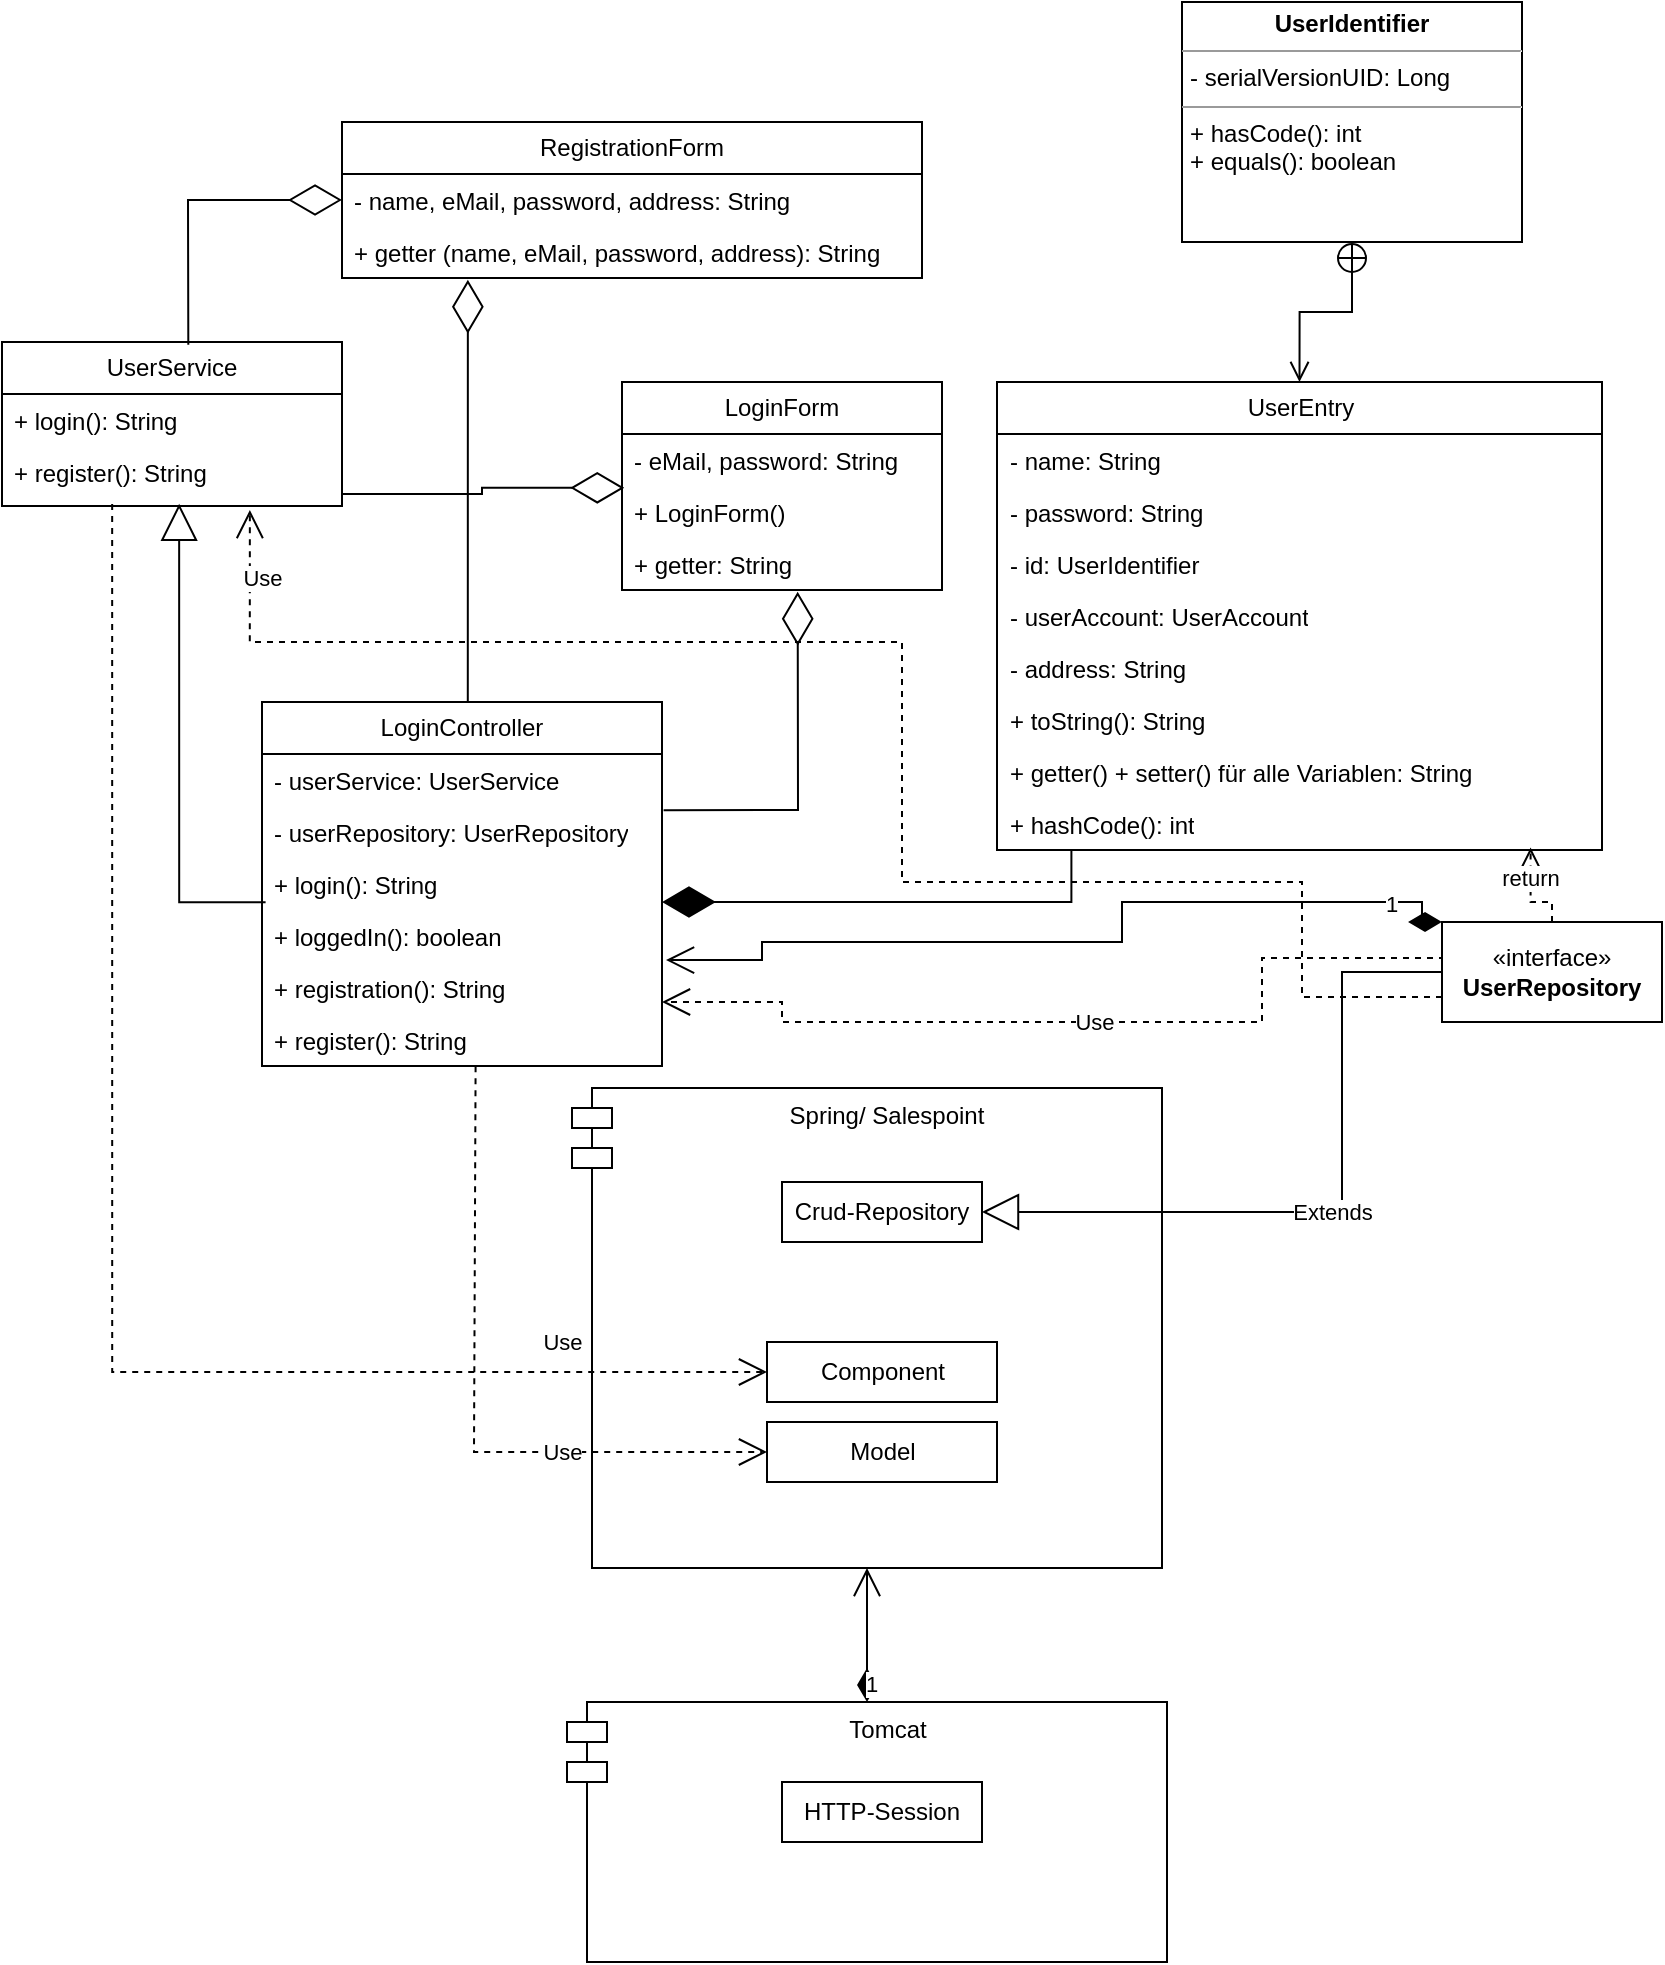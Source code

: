 <mxfile version="24.4.4" type="device">
  <diagram id="JAHGgCoPbndzk0y3IivD" name="Page-1">
    <mxGraphModel dx="1434" dy="754" grid="1" gridSize="10" guides="1" tooltips="1" connect="1" arrows="1" fold="1" page="1" pageScale="1" pageWidth="850" pageHeight="1100" math="0" shadow="0">
      <root>
        <mxCell id="0" />
        <mxCell id="1" parent="0" />
        <mxCell id="6" value="Spring/ Salespoint" style="shape=module;align=left;spacingLeft=20;align=center;verticalAlign=top;whiteSpace=wrap;html=1;" parent="1" vertex="1">
          <mxGeometry x="295" y="663" width="295" height="240" as="geometry" />
        </mxCell>
        <mxCell id="7" value="Crud-Repository" style="html=1;whiteSpace=wrap;" parent="1" vertex="1">
          <mxGeometry x="400" y="710" width="100" height="30" as="geometry" />
        </mxCell>
        <mxCell id="11" value="Tomcat" style="shape=module;align=left;spacingLeft=20;align=center;verticalAlign=top;whiteSpace=wrap;html=1;" parent="1" vertex="1">
          <mxGeometry x="292.5" y="970" width="300" height="130" as="geometry" />
        </mxCell>
        <mxCell id="12" value="HTTP-Session" style="html=1;whiteSpace=wrap;" parent="1" vertex="1">
          <mxGeometry x="400" y="1010" width="100" height="30" as="geometry" />
        </mxCell>
        <mxCell id="18" value="1" style="endArrow=open;html=1;endSize=12;startArrow=diamondThin;startSize=14;startFill=1;edgeStyle=orthogonalEdgeStyle;align=left;verticalAlign=bottom;rounded=0;exitX=0.5;exitY=0;exitDx=0;exitDy=0;entryX=0.5;entryY=1;entryDx=0;entryDy=0;" parent="1" source="11" target="6" edge="1">
          <mxGeometry x="-1" y="3" relative="1" as="geometry">
            <mxPoint x="230" y="940" as="sourcePoint" />
            <mxPoint x="300" y="880" as="targetPoint" />
          </mxGeometry>
        </mxCell>
        <mxCell id="20" value="Component" style="html=1;whiteSpace=wrap;" parent="1" vertex="1">
          <mxGeometry x="392.5" y="790" width="115" height="30" as="geometry" />
        </mxCell>
        <mxCell id="21" value="Model" style="html=1;whiteSpace=wrap;" parent="1" vertex="1">
          <mxGeometry x="392.5" y="830" width="115" height="30" as="geometry" />
        </mxCell>
        <mxCell id="22" value="«interface»&lt;br&gt;&lt;b&gt;UserRepository&lt;/b&gt;" style="html=1;whiteSpace=wrap;" parent="1" vertex="1">
          <mxGeometry x="730" y="580" width="110" height="50" as="geometry" />
        </mxCell>
        <mxCell id="23" value="Extends" style="endArrow=block;endSize=16;endFill=0;html=1;rounded=0;exitX=0;exitY=0.5;exitDx=0;exitDy=0;entryX=1;entryY=0.5;entryDx=0;entryDy=0;" parent="1" source="22" target="7" edge="1">
          <mxGeometry width="160" relative="1" as="geometry">
            <mxPoint x="670" y="600" as="sourcePoint" />
            <mxPoint x="660" y="780" as="targetPoint" />
            <Array as="points">
              <mxPoint x="680" y="605" />
              <mxPoint x="680" y="725" />
            </Array>
          </mxGeometry>
        </mxCell>
        <mxCell id="25" value="LoginController" style="swimlane;fontStyle=0;childLayout=stackLayout;horizontal=1;startSize=26;fillColor=none;horizontalStack=0;resizeParent=1;resizeParentMax=0;resizeLast=0;collapsible=1;marginBottom=0;whiteSpace=wrap;html=1;" parent="1" vertex="1">
          <mxGeometry x="140" y="470" width="200" height="182" as="geometry" />
        </mxCell>
        <mxCell id="26" value="- userService: UserService" style="text;strokeColor=none;fillColor=none;align=left;verticalAlign=top;spacingLeft=4;spacingRight=4;overflow=hidden;rotatable=0;points=[[0,0.5],[1,0.5]];portConstraint=eastwest;whiteSpace=wrap;html=1;" parent="25" vertex="1">
          <mxGeometry y="26" width="200" height="26" as="geometry" />
        </mxCell>
        <mxCell id="80" value="- userRepository: UserRepository" style="text;strokeColor=none;fillColor=none;align=left;verticalAlign=top;spacingLeft=4;spacingRight=4;overflow=hidden;rotatable=0;points=[[0,0.5],[1,0.5]];portConstraint=eastwest;whiteSpace=wrap;html=1;" parent="25" vertex="1">
          <mxGeometry y="52" width="200" height="26" as="geometry" />
        </mxCell>
        <mxCell id="27" value="+ login(): String" style="text;strokeColor=none;fillColor=none;align=left;verticalAlign=top;spacingLeft=4;spacingRight=4;overflow=hidden;rotatable=0;points=[[0,0.5],[1,0.5]];portConstraint=eastwest;whiteSpace=wrap;html=1;" parent="25" vertex="1">
          <mxGeometry y="78" width="200" height="26" as="geometry" />
        </mxCell>
        <mxCell id="28" value="+ loggedIn(): boolean" style="text;strokeColor=none;fillColor=none;align=left;verticalAlign=top;spacingLeft=4;spacingRight=4;overflow=hidden;rotatable=0;points=[[0,0.5],[1,0.5]];portConstraint=eastwest;whiteSpace=wrap;html=1;" parent="25" vertex="1">
          <mxGeometry y="104" width="200" height="26" as="geometry" />
        </mxCell>
        <mxCell id="62" value="+ registration(): String" style="text;strokeColor=none;fillColor=none;align=left;verticalAlign=top;spacingLeft=4;spacingRight=4;overflow=hidden;rotatable=0;points=[[0,0.5],[1,0.5]];portConstraint=eastwest;whiteSpace=wrap;html=1;" parent="25" vertex="1">
          <mxGeometry y="130" width="200" height="26" as="geometry" />
        </mxCell>
        <mxCell id="71" value="+ register(): String" style="text;strokeColor=none;fillColor=none;align=left;verticalAlign=top;spacingLeft=4;spacingRight=4;overflow=hidden;rotatable=0;points=[[0,0.5],[1,0.5]];portConstraint=eastwest;whiteSpace=wrap;html=1;" parent="25" vertex="1">
          <mxGeometry y="156" width="200" height="26" as="geometry" />
        </mxCell>
        <mxCell id="29" value="UserEntry" style="swimlane;fontStyle=0;childLayout=stackLayout;horizontal=1;startSize=26;fillColor=none;horizontalStack=0;resizeParent=1;resizeParentMax=0;resizeLast=0;collapsible=1;marginBottom=0;whiteSpace=wrap;html=1;" parent="1" vertex="1">
          <mxGeometry x="507.5" y="310" width="302.5" height="234" as="geometry" />
        </mxCell>
        <mxCell id="31" value="- name: String" style="text;strokeColor=none;fillColor=none;align=left;verticalAlign=top;spacingLeft=4;spacingRight=4;overflow=hidden;rotatable=0;points=[[0,0.5],[1,0.5]];portConstraint=eastwest;whiteSpace=wrap;html=1;" parent="29" vertex="1">
          <mxGeometry y="26" width="302.5" height="26" as="geometry" />
        </mxCell>
        <mxCell id="34" value="- password: String" style="text;strokeColor=none;fillColor=none;align=left;verticalAlign=top;spacingLeft=4;spacingRight=4;overflow=hidden;rotatable=0;points=[[0,0.5],[1,0.5]];portConstraint=eastwest;whiteSpace=wrap;html=1;" parent="29" vertex="1">
          <mxGeometry y="52" width="302.5" height="26" as="geometry" />
        </mxCell>
        <mxCell id="35" value="- id: UserIdentifier" style="text;strokeColor=none;fillColor=none;align=left;verticalAlign=top;spacingLeft=4;spacingRight=4;overflow=hidden;rotatable=0;points=[[0,0.5],[1,0.5]];portConstraint=eastwest;whiteSpace=wrap;html=1;" parent="29" vertex="1">
          <mxGeometry y="78" width="302.5" height="26" as="geometry" />
        </mxCell>
        <mxCell id="82" value="- userAccount: UserAccount" style="text;strokeColor=none;fillColor=none;align=left;verticalAlign=top;spacingLeft=4;spacingRight=4;overflow=hidden;rotatable=0;points=[[0,0.5],[1,0.5]];portConstraint=eastwest;whiteSpace=wrap;html=1;" parent="29" vertex="1">
          <mxGeometry y="104" width="302.5" height="26" as="geometry" />
        </mxCell>
        <mxCell id="36" value="- address: String" style="text;strokeColor=none;fillColor=none;align=left;verticalAlign=top;spacingLeft=4;spacingRight=4;overflow=hidden;rotatable=0;points=[[0,0.5],[1,0.5]];portConstraint=eastwest;whiteSpace=wrap;html=1;" parent="29" vertex="1">
          <mxGeometry y="130" width="302.5" height="26" as="geometry" />
        </mxCell>
        <mxCell id="30" value="+ toString(): String" style="text;strokeColor=none;fillColor=none;align=left;verticalAlign=top;spacingLeft=4;spacingRight=4;overflow=hidden;rotatable=0;points=[[0,0.5],[1,0.5]];portConstraint=eastwest;whiteSpace=wrap;html=1;" parent="29" vertex="1">
          <mxGeometry y="156" width="302.5" height="26" as="geometry" />
        </mxCell>
        <mxCell id="32" value="+ getter() + setter() für alle Variablen: String" style="text;strokeColor=none;fillColor=none;align=left;verticalAlign=top;spacingLeft=4;spacingRight=4;overflow=hidden;rotatable=0;points=[[0,0.5],[1,0.5]];portConstraint=eastwest;whiteSpace=wrap;html=1;" parent="29" vertex="1">
          <mxGeometry y="182" width="302.5" height="26" as="geometry" />
        </mxCell>
        <mxCell id="33" value="+ hashCode(): int" style="text;strokeColor=none;fillColor=none;align=left;verticalAlign=top;spacingLeft=4;spacingRight=4;overflow=hidden;rotatable=0;points=[[0,0.5],[1,0.5]];portConstraint=eastwest;whiteSpace=wrap;html=1;" parent="29" vertex="1">
          <mxGeometry y="208" width="302.5" height="26" as="geometry" />
        </mxCell>
        <mxCell id="39" value="" style="endArrow=diamondThin;endFill=1;endSize=24;html=1;rounded=0;exitX=0.123;exitY=0.991;exitDx=0;exitDy=0;exitPerimeter=0;edgeStyle=orthogonalEdgeStyle;" parent="1" source="33" edge="1">
          <mxGeometry width="160" relative="1" as="geometry">
            <mxPoint x="340" y="560" as="sourcePoint" />
            <mxPoint x="340" y="570" as="targetPoint" />
            <Array as="points">
              <mxPoint x="545" y="570" />
            </Array>
          </mxGeometry>
        </mxCell>
        <mxCell id="40" value="" style="endArrow=block;endSize=16;endFill=0;html=1;rounded=0;entryX=0.521;entryY=0.962;entryDx=0;entryDy=0;exitX=0.009;exitY=0.85;exitDx=0;exitDy=0;entryPerimeter=0;exitPerimeter=0;edgeStyle=orthogonalEdgeStyle;" parent="1" source="27" target="46" edge="1">
          <mxGeometry width="160" relative="1" as="geometry">
            <mxPoint x="390" y="440" as="sourcePoint" />
            <mxPoint x="200" y="400" as="targetPoint" />
            <Array as="points">
              <mxPoint x="99" y="570" />
            </Array>
          </mxGeometry>
        </mxCell>
        <mxCell id="41" value="UserService" style="swimlane;fontStyle=0;childLayout=stackLayout;horizontal=1;startSize=26;fillColor=none;horizontalStack=0;resizeParent=1;resizeParentMax=0;resizeLast=0;collapsible=1;marginBottom=0;whiteSpace=wrap;html=1;" parent="1" vertex="1">
          <mxGeometry x="10" y="290" width="170" height="82" as="geometry" />
        </mxCell>
        <mxCell id="43" value="+ login(): String" style="text;strokeColor=none;fillColor=none;align=left;verticalAlign=top;spacingLeft=4;spacingRight=4;overflow=hidden;rotatable=0;points=[[0,0.5],[1,0.5]];portConstraint=eastwest;whiteSpace=wrap;html=1;" parent="41" vertex="1">
          <mxGeometry y="26" width="170" height="26" as="geometry" />
        </mxCell>
        <mxCell id="46" value="+ register(): String" style="text;strokeColor=none;fillColor=none;align=left;verticalAlign=top;spacingLeft=4;spacingRight=4;overflow=hidden;rotatable=0;points=[[0,0.5],[1,0.5]];portConstraint=eastwest;whiteSpace=wrap;html=1;" parent="41" vertex="1">
          <mxGeometry y="52" width="170" height="30" as="geometry" />
        </mxCell>
        <mxCell id="45" value="Use" style="endArrow=open;endSize=12;dashed=1;html=1;rounded=0;exitX=0.534;exitY=1.004;exitDx=0;exitDy=0;exitPerimeter=0;entryX=0;entryY=0.5;entryDx=0;entryDy=0;" parent="1" source="71" target="21" edge="1">
          <mxGeometry x="0.396" width="160" relative="1" as="geometry">
            <mxPoint x="250" y="770" as="sourcePoint" />
            <mxPoint x="410" y="770" as="targetPoint" />
            <Array as="points">
              <mxPoint x="246" y="845" />
            </Array>
            <mxPoint as="offset" />
          </mxGeometry>
        </mxCell>
        <mxCell id="47" value="Use" style="endArrow=open;endSize=12;dashed=1;html=1;rounded=0;entryX=0;entryY=0.5;entryDx=0;entryDy=0;exitX=0.324;exitY=0.967;exitDx=0;exitDy=0;exitPerimeter=0;edgeStyle=orthogonalEdgeStyle;" parent="1" target="20" edge="1" source="46">
          <mxGeometry x="0.731" y="15" width="160" relative="1" as="geometry">
            <mxPoint x="70" y="400" as="sourcePoint" />
            <mxPoint x="280" y="670" as="targetPoint" />
            <mxPoint as="offset" />
          </mxGeometry>
        </mxCell>
        <mxCell id="48" value="RegistrationForm" style="swimlane;fontStyle=0;childLayout=stackLayout;horizontal=1;startSize=26;fillColor=none;horizontalStack=0;resizeParent=1;resizeParentMax=0;resizeLast=0;collapsible=1;marginBottom=0;whiteSpace=wrap;html=1;" parent="1" vertex="1">
          <mxGeometry x="180" y="180" width="290" height="78" as="geometry" />
        </mxCell>
        <mxCell id="50" value="- name, eMail, password, address: String" style="text;strokeColor=none;fillColor=none;align=left;verticalAlign=top;spacingLeft=4;spacingRight=4;overflow=hidden;rotatable=0;points=[[0,0.5],[1,0.5]];portConstraint=eastwest;whiteSpace=wrap;html=1;" parent="48" vertex="1">
          <mxGeometry y="26" width="290" height="26" as="geometry" />
        </mxCell>
        <mxCell id="72" value="+ getter (name, eMail, password, address): String" style="text;strokeColor=none;fillColor=none;align=left;verticalAlign=top;spacingLeft=4;spacingRight=4;overflow=hidden;rotatable=0;points=[[0,0.5],[1,0.5]];portConstraint=eastwest;whiteSpace=wrap;html=1;" parent="48" vertex="1">
          <mxGeometry y="52" width="290" height="26" as="geometry" />
        </mxCell>
        <mxCell id="53" value="LoginForm" style="swimlane;fontStyle=0;childLayout=stackLayout;horizontal=1;startSize=26;fillColor=none;horizontalStack=0;resizeParent=1;resizeParentMax=0;resizeLast=0;collapsible=1;marginBottom=0;whiteSpace=wrap;html=1;" parent="1" vertex="1">
          <mxGeometry x="320" y="310" width="160" height="104" as="geometry" />
        </mxCell>
        <mxCell id="55" value="- eMail, password: String" style="text;strokeColor=none;fillColor=none;align=left;verticalAlign=top;spacingLeft=4;spacingRight=4;overflow=hidden;rotatable=0;points=[[0,0.5],[1,0.5]];portConstraint=eastwest;whiteSpace=wrap;html=1;" parent="53" vertex="1">
          <mxGeometry y="26" width="160" height="26" as="geometry" />
        </mxCell>
        <mxCell id="56" value="+ LoginForm()" style="text;strokeColor=none;fillColor=none;align=left;verticalAlign=top;spacingLeft=4;spacingRight=4;overflow=hidden;rotatable=0;points=[[0,0.5],[1,0.5]];portConstraint=eastwest;whiteSpace=wrap;html=1;" parent="53" vertex="1">
          <mxGeometry y="52" width="160" height="26" as="geometry" />
        </mxCell>
        <mxCell id="63" value="+ getter: String" style="text;strokeColor=none;fillColor=none;align=left;verticalAlign=top;spacingLeft=4;spacingRight=4;overflow=hidden;rotatable=0;points=[[0,0.5],[1,0.5]];portConstraint=eastwest;whiteSpace=wrap;html=1;" parent="53" vertex="1">
          <mxGeometry y="78" width="160" height="26" as="geometry" />
        </mxCell>
        <mxCell id="58" value="" style="endArrow=diamondThin;endFill=0;endSize=24;html=1;rounded=0;exitX=0.5;exitY=0;exitDx=0;exitDy=0;entryX=0.217;entryY=1.034;entryDx=0;entryDy=0;entryPerimeter=0;edgeStyle=orthogonalEdgeStyle;" parent="1" source="25" edge="1">
          <mxGeometry width="160" relative="1" as="geometry">
            <mxPoint x="280" y="420" as="sourcePoint" />
            <mxPoint x="242.93" y="258.884" as="targetPoint" />
            <Array as="points">
              <mxPoint x="243" y="470" />
            </Array>
          </mxGeometry>
        </mxCell>
        <mxCell id="59" value="" style="endArrow=diamondThin;endFill=0;endSize=24;html=1;rounded=0;exitX=1.004;exitY=0.081;exitDx=0;exitDy=0;exitPerimeter=0;entryX=0.549;entryY=1.034;entryDx=0;entryDy=0;entryPerimeter=0;" parent="1" source="80" target="63" edge="1">
          <mxGeometry width="160" relative="1" as="geometry">
            <mxPoint x="340" y="510" as="sourcePoint" />
            <mxPoint x="380" y="440" as="targetPoint" />
            <Array as="points">
              <mxPoint x="408" y="524" />
            </Array>
          </mxGeometry>
        </mxCell>
        <mxCell id="60" value="" style="endArrow=diamondThin;endFill=0;endSize=24;html=1;rounded=0;entryX=0;entryY=0.5;entryDx=0;entryDy=0;exitX=0.548;exitY=0.017;exitDx=0;exitDy=0;exitPerimeter=0;" parent="1" source="41" target="50" edge="1">
          <mxGeometry width="160" relative="1" as="geometry">
            <mxPoint x="100" y="300" as="sourcePoint" />
            <mxPoint x="280" y="390" as="targetPoint" />
            <Array as="points">
              <mxPoint x="103" y="219" />
            </Array>
          </mxGeometry>
        </mxCell>
        <mxCell id="61" value="" style="endArrow=diamondThin;endFill=0;endSize=24;html=1;rounded=0;entryX=0.007;entryY=0.034;entryDx=0;entryDy=0;exitX=1;exitY=-0.081;exitDx=0;exitDy=0;exitPerimeter=0;entryPerimeter=0;edgeStyle=orthogonalEdgeStyle;" parent="1" source="46" target="56" edge="1">
          <mxGeometry width="160" relative="1" as="geometry">
            <mxPoint x="190" y="380" as="sourcePoint" />
            <mxPoint x="263" y="401" as="targetPoint" />
            <Array as="points">
              <mxPoint x="250" y="366" />
              <mxPoint x="250" y="363" />
            </Array>
          </mxGeometry>
        </mxCell>
        <mxCell id="70" value="return" style="html=1;verticalAlign=bottom;endArrow=open;dashed=1;endSize=8;rounded=0;entryX=0.882;entryY=0.953;entryDx=0;entryDy=0;entryPerimeter=0;exitX=0.5;exitY=0;exitDx=0;exitDy=0;edgeStyle=orthogonalEdgeStyle;" parent="1" source="22" target="33" edge="1">
          <mxGeometry relative="1" as="geometry">
            <mxPoint x="660" y="610" as="sourcePoint" />
            <mxPoint x="580" y="610" as="targetPoint" />
            <Array as="points">
              <mxPoint x="785" y="570" />
              <mxPoint x="774" y="570" />
            </Array>
          </mxGeometry>
        </mxCell>
        <mxCell id="77" value="1" style="endArrow=open;html=1;endSize=12;startArrow=diamondThin;startSize=14;startFill=1;edgeStyle=orthogonalEdgeStyle;align=left;verticalAlign=bottom;rounded=0;exitX=0;exitY=0;exitDx=0;exitDy=0;entryX=1.01;entryY=-0.038;entryDx=0;entryDy=0;entryPerimeter=0;" parent="1" source="22" target="62" edge="1">
          <mxGeometry x="-0.813" y="10" relative="1" as="geometry">
            <mxPoint x="540" y="590" as="sourcePoint" />
            <mxPoint x="380" y="610" as="targetPoint" />
            <Array as="points">
              <mxPoint x="720" y="570" />
              <mxPoint x="570" y="570" />
              <mxPoint x="570" y="590" />
              <mxPoint x="390" y="590" />
              <mxPoint x="390" y="599" />
            </Array>
            <mxPoint as="offset" />
          </mxGeometry>
        </mxCell>
        <mxCell id="78" value="Use" style="endArrow=open;endSize=12;dashed=1;html=1;rounded=0;entryX=0.729;entryY=1.067;entryDx=0;entryDy=0;entryPerimeter=0;edgeStyle=orthogonalEdgeStyle;exitX=0;exitY=0.75;exitDx=0;exitDy=0;" parent="1" target="46" edge="1" source="22">
          <mxGeometry x="0.92" y="-6" width="160" relative="1" as="geometry">
            <mxPoint x="720" y="560" as="sourcePoint" />
            <mxPoint x="620" y="620" as="targetPoint" />
            <Array as="points">
              <mxPoint x="660" y="618" />
              <mxPoint x="660" y="560" />
              <mxPoint x="460" y="560" />
              <mxPoint x="460" y="440" />
              <mxPoint x="134" y="440" />
            </Array>
            <mxPoint as="offset" />
          </mxGeometry>
        </mxCell>
        <mxCell id="79" value="Use" style="endArrow=open;endSize=12;dashed=1;html=1;rounded=0;entryX=1;entryY=0.769;entryDx=0;entryDy=0;entryPerimeter=0;edgeStyle=orthogonalEdgeStyle;exitX=0;exitY=0.75;exitDx=0;exitDy=0;" parent="1" target="62" edge="1" source="22">
          <mxGeometry width="160" relative="1" as="geometry">
            <mxPoint x="720" y="560" as="sourcePoint" />
            <mxPoint x="142" y="411" as="targetPoint" />
            <Array as="points">
              <mxPoint x="640" y="598" />
              <mxPoint x="640" y="630" />
              <mxPoint x="400" y="630" />
              <mxPoint x="400" y="620" />
            </Array>
          </mxGeometry>
        </mxCell>
        <mxCell id="83" value="" style="endArrow=open;startArrow=circlePlus;endFill=0;startFill=0;endSize=8;html=1;rounded=0;entryX=0.5;entryY=0;entryDx=0;entryDy=0;exitX=0.5;exitY=1;exitDx=0;exitDy=0;edgeStyle=orthogonalEdgeStyle;" parent="1" source="84" target="29" edge="1">
          <mxGeometry width="160" relative="1" as="geometry">
            <mxPoint x="540" y="190" as="sourcePoint" />
            <mxPoint x="700" y="190" as="targetPoint" />
          </mxGeometry>
        </mxCell>
        <mxCell id="84" value="&lt;p style=&quot;margin:0px;margin-top:4px;text-align:center;&quot;&gt;&lt;b&gt;UserIdentifier&lt;/b&gt;&lt;/p&gt;&lt;hr size=&quot;1&quot;&gt;&lt;p style=&quot;margin:0px;margin-left:4px;&quot;&gt;- serialVersionUID&lt;span style=&quot;background-color: initial;&quot;&gt;: Long&lt;/span&gt;&lt;/p&gt;&lt;hr size=&quot;1&quot;&gt;&lt;p style=&quot;margin:0px;margin-left:4px;&quot;&gt;+ hasCode(): int&lt;/p&gt;&lt;p style=&quot;margin:0px;margin-left:4px;&quot;&gt;+ equals(): boolean&lt;/p&gt;" style="verticalAlign=top;align=left;overflow=fill;fontSize=12;fontFamily=Helvetica;html=1;whiteSpace=wrap;" parent="1" vertex="1">
          <mxGeometry x="600" y="120" width="170" height="120" as="geometry" />
        </mxCell>
      </root>
    </mxGraphModel>
  </diagram>
</mxfile>
